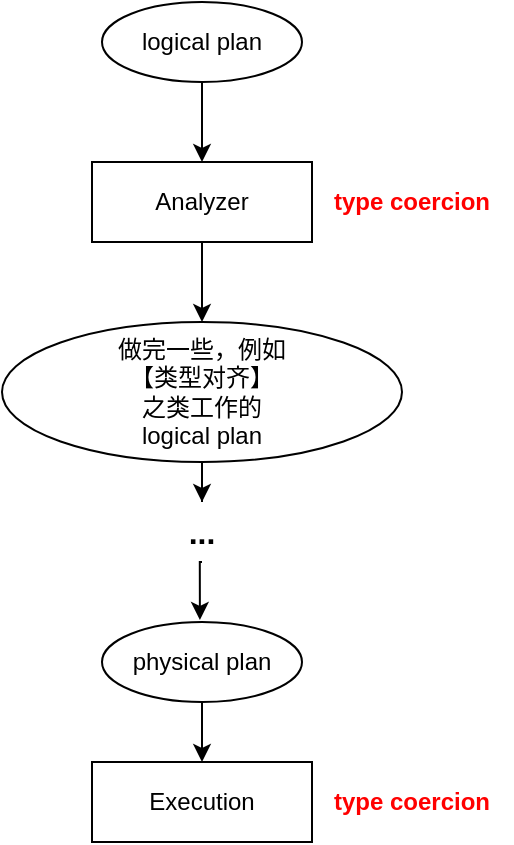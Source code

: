 <mxfile version="21.7.2" type="github">
  <diagram name="第 1 页" id="GG5Avbg_mSabSHZXCFJg">
    <mxGraphModel dx="1224" dy="558" grid="1" gridSize="10" guides="1" tooltips="1" connect="1" arrows="1" fold="1" page="1" pageScale="1" pageWidth="827" pageHeight="1169" math="0" shadow="0">
      <root>
        <mxCell id="0" />
        <mxCell id="1" parent="0" />
        <mxCell id="UrBqpjqqMtj4BcngjpK4-5" style="edgeStyle=orthogonalEdgeStyle;rounded=0;orthogonalLoop=1;jettySize=auto;html=1;exitX=0.5;exitY=1;exitDx=0;exitDy=0;entryX=0.5;entryY=0;entryDx=0;entryDy=0;" edge="1" parent="1" source="UrBqpjqqMtj4BcngjpK4-1" target="UrBqpjqqMtj4BcngjpK4-4">
          <mxGeometry relative="1" as="geometry" />
        </mxCell>
        <mxCell id="UrBqpjqqMtj4BcngjpK4-1" value="Analyzer" style="rounded=0;whiteSpace=wrap;html=1;" vertex="1" parent="1">
          <mxGeometry x="335" y="170" width="110" height="40" as="geometry" />
        </mxCell>
        <mxCell id="UrBqpjqqMtj4BcngjpK4-3" style="edgeStyle=orthogonalEdgeStyle;rounded=0;orthogonalLoop=1;jettySize=auto;html=1;exitX=0.5;exitY=1;exitDx=0;exitDy=0;" edge="1" parent="1" source="UrBqpjqqMtj4BcngjpK4-2" target="UrBqpjqqMtj4BcngjpK4-1">
          <mxGeometry relative="1" as="geometry" />
        </mxCell>
        <mxCell id="UrBqpjqqMtj4BcngjpK4-2" value="logical plan" style="ellipse;whiteSpace=wrap;html=1;" vertex="1" parent="1">
          <mxGeometry x="340" y="90" width="100" height="40" as="geometry" />
        </mxCell>
        <mxCell id="UrBqpjqqMtj4BcngjpK4-8" style="edgeStyle=orthogonalEdgeStyle;rounded=0;orthogonalLoop=1;jettySize=auto;html=1;exitX=0.5;exitY=1;exitDx=0;exitDy=0;" edge="1" parent="1" source="UrBqpjqqMtj4BcngjpK4-4" target="UrBqpjqqMtj4BcngjpK4-7">
          <mxGeometry relative="1" as="geometry" />
        </mxCell>
        <mxCell id="UrBqpjqqMtj4BcngjpK4-4" value="&lt;div&gt;做完一些，例如&lt;/div&gt;&lt;div&gt;【类型对齐】&lt;/div&gt;&lt;div&gt;之类工作的&lt;/div&gt;&lt;div&gt;logical plan&lt;br&gt;&lt;/div&gt;" style="ellipse;whiteSpace=wrap;html=1;" vertex="1" parent="1">
          <mxGeometry x="290" y="250" width="200" height="70" as="geometry" />
        </mxCell>
        <mxCell id="UrBqpjqqMtj4BcngjpK4-9" style="edgeStyle=orthogonalEdgeStyle;rounded=0;orthogonalLoop=1;jettySize=auto;html=1;exitX=0.5;exitY=1;exitDx=0;exitDy=0;entryX=0.445;entryY=-0.025;entryDx=0;entryDy=0;entryPerimeter=0;" edge="1" parent="1" source="UrBqpjqqMtj4BcngjpK4-7">
          <mxGeometry relative="1" as="geometry">
            <mxPoint x="388.95" y="399" as="targetPoint" />
          </mxGeometry>
        </mxCell>
        <mxCell id="UrBqpjqqMtj4BcngjpK4-7" value="&lt;font style=&quot;font-size: 16px;&quot;&gt;&lt;b&gt;...&lt;/b&gt;&lt;/font&gt;" style="text;html=1;strokeColor=none;fillColor=none;align=center;verticalAlign=middle;whiteSpace=wrap;rounded=0;" vertex="1" parent="1">
          <mxGeometry x="360" y="340" width="60" height="30" as="geometry" />
        </mxCell>
        <mxCell id="UrBqpjqqMtj4BcngjpK4-12" style="edgeStyle=orthogonalEdgeStyle;rounded=0;orthogonalLoop=1;jettySize=auto;html=1;exitX=0.5;exitY=1;exitDx=0;exitDy=0;" edge="1" parent="1" source="UrBqpjqqMtj4BcngjpK4-10" target="UrBqpjqqMtj4BcngjpK4-11">
          <mxGeometry relative="1" as="geometry" />
        </mxCell>
        <mxCell id="UrBqpjqqMtj4BcngjpK4-10" value="physical plan" style="ellipse;whiteSpace=wrap;html=1;" vertex="1" parent="1">
          <mxGeometry x="340" y="400" width="100" height="40" as="geometry" />
        </mxCell>
        <mxCell id="UrBqpjqqMtj4BcngjpK4-11" value="Execution" style="rounded=0;whiteSpace=wrap;html=1;" vertex="1" parent="1">
          <mxGeometry x="335" y="470" width="110" height="40" as="geometry" />
        </mxCell>
        <mxCell id="UrBqpjqqMtj4BcngjpK4-13" value="&lt;font size=&quot;1&quot;&gt;&lt;b&gt;&lt;font style=&quot;font-size: 12px;&quot; color=&quot;#ff0000&quot;&gt;type coercion&lt;/font&gt;&lt;/b&gt;&lt;/font&gt;" style="text;html=1;strokeColor=none;fillColor=none;align=center;verticalAlign=middle;whiteSpace=wrap;rounded=0;" vertex="1" parent="1">
          <mxGeometry x="445" y="175" width="100" height="30" as="geometry" />
        </mxCell>
        <mxCell id="UrBqpjqqMtj4BcngjpK4-15" value="&lt;font size=&quot;1&quot;&gt;&lt;b&gt;&lt;font style=&quot;font-size: 12px;&quot; color=&quot;#ff0000&quot;&gt;type coercion&lt;/font&gt;&lt;/b&gt;&lt;/font&gt;" style="text;html=1;strokeColor=none;fillColor=none;align=center;verticalAlign=middle;whiteSpace=wrap;rounded=0;" vertex="1" parent="1">
          <mxGeometry x="445" y="475" width="100" height="30" as="geometry" />
        </mxCell>
      </root>
    </mxGraphModel>
  </diagram>
</mxfile>
